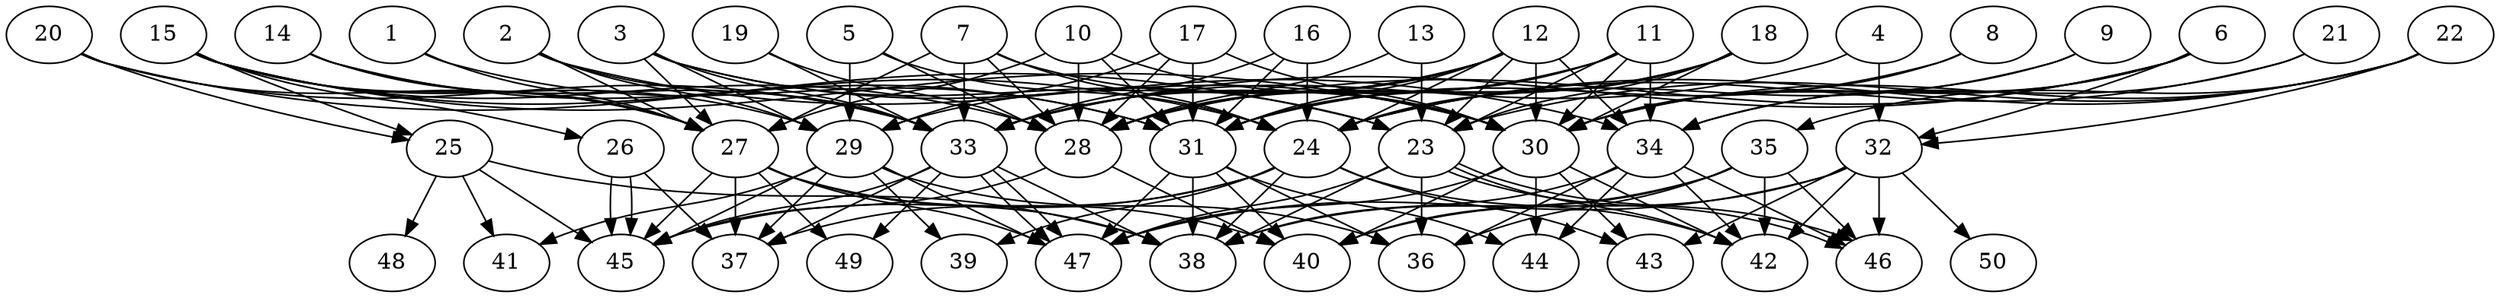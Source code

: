 // DAG automatically generated by daggen at Tue Aug  6 16:32:29 2019
// ./daggen --dot -n 50 --ccr 0.5 --fat 0.8 --regular 0.5 --density 0.6 --mindata 5242880 --maxdata 52428800 
digraph G {
  1 [size="26351616", alpha="0.13", expect_size="13175808"] 
  1 -> 27 [size ="13175808"]
  1 -> 31 [size ="13175808"]
  2 [size="39649280", alpha="0.08", expect_size="19824640"] 
  2 -> 27 [size ="19824640"]
  2 -> 29 [size ="19824640"]
  2 -> 33 [size ="19824640"]
  2 -> 34 [size ="19824640"]
  3 [size="32724992", alpha="0.09", expect_size="16362496"] 
  3 -> 23 [size ="16362496"]
  3 -> 27 [size ="16362496"]
  3 -> 29 [size ="16362496"]
  3 -> 30 [size ="16362496"]
  3 -> 33 [size ="16362496"]
  4 [size="97306624", alpha="0.06", expect_size="48653312"] 
  4 -> 32 [size ="48653312"]
  4 -> 33 [size ="48653312"]
  5 [size="39086080", alpha="0.17", expect_size="19543040"] 
  5 -> 24 [size ="19543040"]
  5 -> 28 [size ="19543040"]
  5 -> 29 [size ="19543040"]
  6 [size="60080128", alpha="0.20", expect_size="30040064"] 
  6 -> 28 [size ="30040064"]
  6 -> 30 [size ="30040064"]
  6 -> 32 [size ="30040064"]
  6 -> 33 [size ="30040064"]
  6 -> 34 [size ="30040064"]
  7 [size="50440192", alpha="0.09", expect_size="25220096"] 
  7 -> 24 [size ="25220096"]
  7 -> 27 [size ="25220096"]
  7 -> 28 [size ="25220096"]
  7 -> 30 [size ="25220096"]
  7 -> 33 [size ="25220096"]
  8 [size="102813696", alpha="0.04", expect_size="51406848"] 
  8 -> 30 [size ="51406848"]
  8 -> 31 [size ="51406848"]
  9 [size="27514880", alpha="0.03", expect_size="13757440"] 
  9 -> 24 [size ="13757440"]
  9 -> 30 [size ="13757440"]
  10 [size="61974528", alpha="0.05", expect_size="30987264"] 
  10 -> 27 [size ="30987264"]
  10 -> 28 [size ="30987264"]
  10 -> 30 [size ="30987264"]
  10 -> 31 [size ="30987264"]
  11 [size="25663488", alpha="0.07", expect_size="12831744"] 
  11 -> 23 [size ="12831744"]
  11 -> 28 [size ="12831744"]
  11 -> 30 [size ="12831744"]
  11 -> 31 [size ="12831744"]
  11 -> 33 [size ="12831744"]
  11 -> 34 [size ="12831744"]
  12 [size="85952512", alpha="0.02", expect_size="42976256"] 
  12 -> 23 [size ="42976256"]
  12 -> 24 [size ="42976256"]
  12 -> 28 [size ="42976256"]
  12 -> 29 [size ="42976256"]
  12 -> 30 [size ="42976256"]
  12 -> 31 [size ="42976256"]
  12 -> 33 [size ="42976256"]
  12 -> 34 [size ="42976256"]
  13 [size="29313024", alpha="0.01", expect_size="14656512"] 
  13 -> 23 [size ="14656512"]
  13 -> 28 [size ="14656512"]
  14 [size="69584896", alpha="0.01", expect_size="34792448"] 
  14 -> 27 [size ="34792448"]
  14 -> 31 [size ="34792448"]
  14 -> 33 [size ="34792448"]
  15 [size="95864832", alpha="0.03", expect_size="47932416"] 
  15 -> 24 [size ="47932416"]
  15 -> 25 [size ="47932416"]
  15 -> 26 [size ="47932416"]
  15 -> 27 [size ="47932416"]
  15 -> 28 [size ="47932416"]
  15 -> 29 [size ="47932416"]
  15 -> 30 [size ="47932416"]
  16 [size="83722240", alpha="0.15", expect_size="41861120"] 
  16 -> 24 [size ="41861120"]
  16 -> 31 [size ="41861120"]
  16 -> 33 [size ="41861120"]
  17 [size="83165184", alpha="0.18", expect_size="41582592"] 
  17 -> 28 [size ="41582592"]
  17 -> 29 [size ="41582592"]
  17 -> 30 [size ="41582592"]
  17 -> 31 [size ="41582592"]
  18 [size="29966336", alpha="0.03", expect_size="14983168"] 
  18 -> 23 [size ="14983168"]
  18 -> 24 [size ="14983168"]
  18 -> 28 [size ="14983168"]
  18 -> 30 [size ="14983168"]
  18 -> 31 [size ="14983168"]
  19 [size="50786304", alpha="0.18", expect_size="25393152"] 
  19 -> 28 [size ="25393152"]
  19 -> 33 [size ="25393152"]
  20 [size="63410176", alpha="0.03", expect_size="31705088"] 
  20 -> 23 [size ="31705088"]
  20 -> 25 [size ="31705088"]
  20 -> 27 [size ="31705088"]
  20 -> 33 [size ="31705088"]
  21 [size="88784896", alpha="0.12", expect_size="44392448"] 
  21 -> 24 [size ="44392448"]
  21 -> 34 [size ="44392448"]
  22 [size="28727296", alpha="0.07", expect_size="14363648"] 
  22 -> 23 [size ="14363648"]
  22 -> 24 [size ="14363648"]
  22 -> 30 [size ="14363648"]
  22 -> 32 [size ="14363648"]
  22 -> 35 [size ="14363648"]
  23 [size="38129664", alpha="0.06", expect_size="19064832"] 
  23 -> 36 [size ="19064832"]
  23 -> 38 [size ="19064832"]
  23 -> 42 [size ="19064832"]
  23 -> 46 [size ="19064832"]
  23 -> 46 [size ="19064832"]
  23 -> 47 [size ="19064832"]
  24 [size="43481088", alpha="0.04", expect_size="21740544"] 
  24 -> 37 [size ="21740544"]
  24 -> 38 [size ="21740544"]
  24 -> 39 [size ="21740544"]
  24 -> 42 [size ="21740544"]
  24 -> 43 [size ="21740544"]
  24 -> 45 [size ="21740544"]
  25 [size="48013312", alpha="0.08", expect_size="24006656"] 
  25 -> 38 [size ="24006656"]
  25 -> 41 [size ="24006656"]
  25 -> 45 [size ="24006656"]
  25 -> 48 [size ="24006656"]
  26 [size="59850752", alpha="0.02", expect_size="29925376"] 
  26 -> 37 [size ="29925376"]
  26 -> 45 [size ="29925376"]
  26 -> 45 [size ="29925376"]
  27 [size="37296128", alpha="0.05", expect_size="18648064"] 
  27 -> 37 [size ="18648064"]
  27 -> 38 [size ="18648064"]
  27 -> 40 [size ="18648064"]
  27 -> 45 [size ="18648064"]
  27 -> 47 [size ="18648064"]
  27 -> 49 [size ="18648064"]
  28 [size="25632768", alpha="0.07", expect_size="12816384"] 
  28 -> 40 [size ="12816384"]
  28 -> 45 [size ="12816384"]
  29 [size="40912896", alpha="0.13", expect_size="20456448"] 
  29 -> 36 [size ="20456448"]
  29 -> 37 [size ="20456448"]
  29 -> 39 [size ="20456448"]
  29 -> 41 [size ="20456448"]
  29 -> 45 [size ="20456448"]
  29 -> 47 [size ="20456448"]
  30 [size="32126976", alpha="0.10", expect_size="16063488"] 
  30 -> 40 [size ="16063488"]
  30 -> 42 [size ="16063488"]
  30 -> 43 [size ="16063488"]
  30 -> 44 [size ="16063488"]
  30 -> 47 [size ="16063488"]
  31 [size="47689728", alpha="0.10", expect_size="23844864"] 
  31 -> 36 [size ="23844864"]
  31 -> 38 [size ="23844864"]
  31 -> 40 [size ="23844864"]
  31 -> 44 [size ="23844864"]
  31 -> 47 [size ="23844864"]
  32 [size="103469056", alpha="0.07", expect_size="51734528"] 
  32 -> 40 [size ="51734528"]
  32 -> 42 [size ="51734528"]
  32 -> 43 [size ="51734528"]
  32 -> 46 [size ="51734528"]
  32 -> 47 [size ="51734528"]
  32 -> 50 [size ="51734528"]
  33 [size="39886848", alpha="0.07", expect_size="19943424"] 
  33 -> 37 [size ="19943424"]
  33 -> 38 [size ="19943424"]
  33 -> 45 [size ="19943424"]
  33 -> 47 [size ="19943424"]
  33 -> 47 [size ="19943424"]
  33 -> 49 [size ="19943424"]
  34 [size="67926016", alpha="0.19", expect_size="33963008"] 
  34 -> 36 [size ="33963008"]
  34 -> 38 [size ="33963008"]
  34 -> 42 [size ="33963008"]
  34 -> 44 [size ="33963008"]
  34 -> 46 [size ="33963008"]
  35 [size="85663744", alpha="0.10", expect_size="42831872"] 
  35 -> 36 [size ="42831872"]
  35 -> 38 [size ="42831872"]
  35 -> 40 [size ="42831872"]
  35 -> 42 [size ="42831872"]
  35 -> 46 [size ="42831872"]
  36 [size="27334656", alpha="0.16", expect_size="13667328"] 
  37 [size="36900864", alpha="0.18", expect_size="18450432"] 
  38 [size="59949056", alpha="0.04", expect_size="29974528"] 
  39 [size="94437376", alpha="0.18", expect_size="47218688"] 
  40 [size="63021056", alpha="0.04", expect_size="31510528"] 
  41 [size="17190912", alpha="0.06", expect_size="8595456"] 
  42 [size="66500608", alpha="0.12", expect_size="33250304"] 
  43 [size="97673216", alpha="0.04", expect_size="48836608"] 
  44 [size="35164160", alpha="0.03", expect_size="17582080"] 
  45 [size="32448512", alpha="0.10", expect_size="16224256"] 
  46 [size="80531456", alpha="0.07", expect_size="40265728"] 
  47 [size="63909888", alpha="0.10", expect_size="31954944"] 
  48 [size="55259136", alpha="0.16", expect_size="27629568"] 
  49 [size="74063872", alpha="0.09", expect_size="37031936"] 
  50 [size="66254848", alpha="0.06", expect_size="33127424"] 
}
